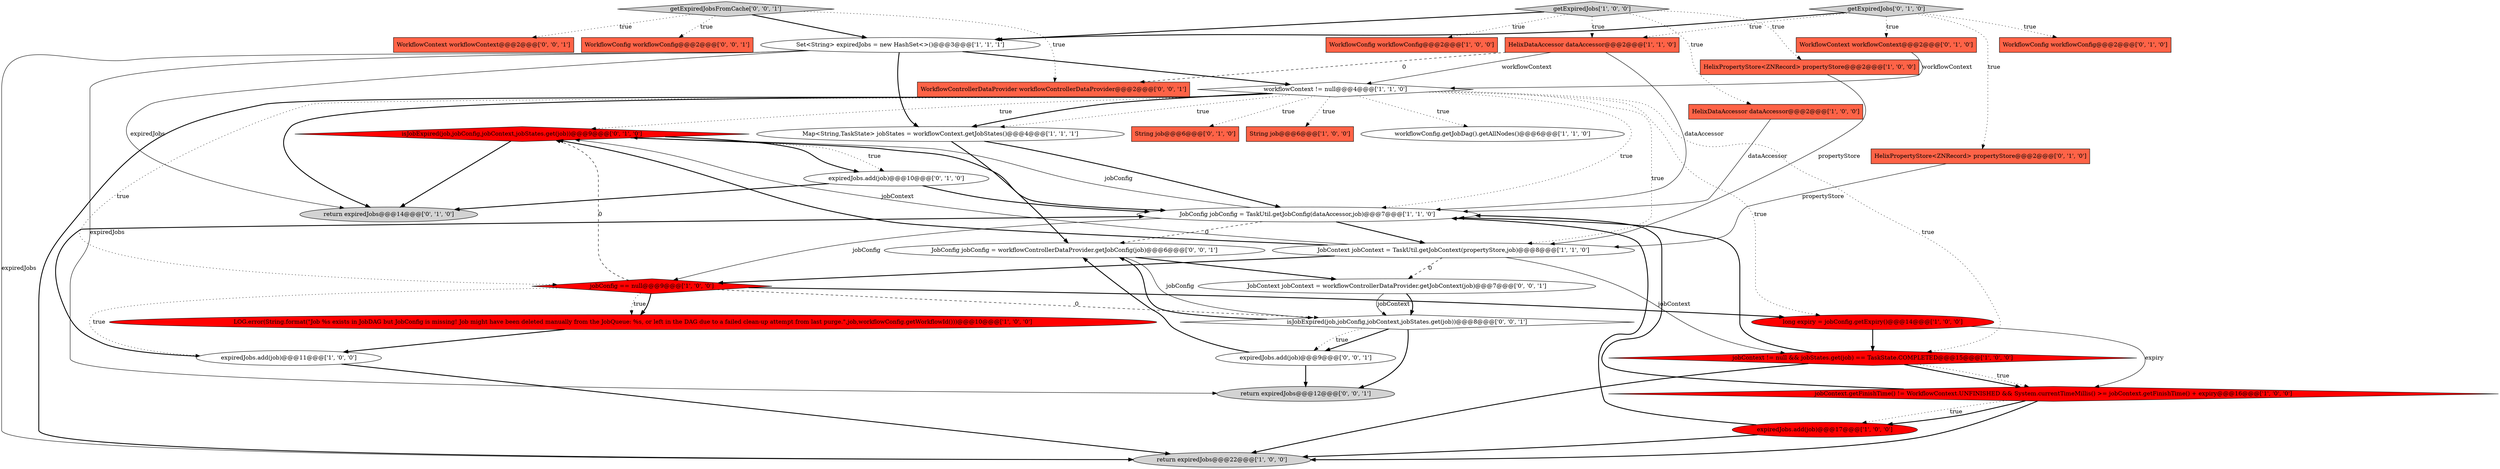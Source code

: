 digraph {
5 [style = filled, label = "workflowConfig.getJobDag().getAllNodes()@@@6@@@['1', '1', '0']", fillcolor = white, shape = ellipse image = "AAA0AAABBB1BBB"];
1 [style = filled, label = "getExpiredJobs['1', '0', '0']", fillcolor = lightgray, shape = diamond image = "AAA0AAABBB1BBB"];
6 [style = filled, label = "HelixPropertyStore<ZNRecord> propertyStore@@@2@@@['1', '0', '0']", fillcolor = tomato, shape = box image = "AAA0AAABBB1BBB"];
35 [style = filled, label = "return expiredJobs@@@12@@@['0', '0', '1']", fillcolor = lightgray, shape = ellipse image = "AAA0AAABBB3BBB"];
19 [style = filled, label = "return expiredJobs@@@22@@@['1', '0', '0']", fillcolor = lightgray, shape = ellipse image = "AAA0AAABBB1BBB"];
20 [style = filled, label = "isJobExpired(job,jobConfig,jobContext,jobStates.get(job))@@@9@@@['0', '1', '0']", fillcolor = red, shape = diamond image = "AAA1AAABBB2BBB"];
9 [style = filled, label = "JobConfig jobConfig = TaskUtil.getJobConfig(dataAccessor,job)@@@7@@@['1', '1', '0']", fillcolor = white, shape = ellipse image = "AAA0AAABBB1BBB"];
2 [style = filled, label = "HelixDataAccessor dataAccessor@@@2@@@['1', '0', '0']", fillcolor = tomato, shape = box image = "AAA0AAABBB1BBB"];
3 [style = filled, label = "expiredJobs.add(job)@@@17@@@['1', '0', '0']", fillcolor = red, shape = ellipse image = "AAA1AAABBB1BBB"];
14 [style = filled, label = "jobContext != null && jobStates.get(job) == TaskState.COMPLETED@@@15@@@['1', '0', '0']", fillcolor = red, shape = diamond image = "AAA1AAABBB1BBB"];
17 [style = filled, label = "Set<String> expiredJobs = new HashSet<>()@@@3@@@['1', '1', '1']", fillcolor = white, shape = ellipse image = "AAA0AAABBB1BBB"];
11 [style = filled, label = "jobConfig == null@@@9@@@['1', '0', '0']", fillcolor = red, shape = diamond image = "AAA1AAABBB1BBB"];
29 [style = filled, label = "WorkflowConfig workflowConfig@@@2@@@['0', '0', '1']", fillcolor = tomato, shape = box image = "AAA0AAABBB3BBB"];
25 [style = filled, label = "return expiredJobs@@@14@@@['0', '1', '0']", fillcolor = lightgray, shape = ellipse image = "AAA0AAABBB2BBB"];
21 [style = filled, label = "HelixPropertyStore<ZNRecord> propertyStore@@@2@@@['0', '1', '0']", fillcolor = tomato, shape = box image = "AAA0AAABBB2BBB"];
13 [style = filled, label = "HelixDataAccessor dataAccessor@@@2@@@['1', '1', '0']", fillcolor = tomato, shape = box image = "AAA0AAABBB1BBB"];
0 [style = filled, label = "Map<String,TaskState> jobStates = workflowContext.getJobStates()@@@4@@@['1', '1', '1']", fillcolor = white, shape = ellipse image = "AAA0AAABBB1BBB"];
30 [style = filled, label = "WorkflowContext workflowContext@@@2@@@['0', '0', '1']", fillcolor = tomato, shape = box image = "AAA0AAABBB3BBB"];
18 [style = filled, label = "expiredJobs.add(job)@@@11@@@['1', '0', '0']", fillcolor = white, shape = ellipse image = "AAA0AAABBB1BBB"];
15 [style = filled, label = "jobContext.getFinishTime() != WorkflowContext.UNFINISHED && System.currentTimeMillis() >= jobContext.getFinishTime() + expiry@@@16@@@['1', '0', '0']", fillcolor = red, shape = diamond image = "AAA1AAABBB1BBB"];
8 [style = filled, label = "LOG.error(String.format(\"Job %s exists in JobDAG but JobConfig is missing! Job might have been deleted manually from the JobQueue: %s, or left in the DAG due to a failed clean-up attempt from last purge.\",job,workflowConfig.getWorkflowId()))@@@10@@@['1', '0', '0']", fillcolor = red, shape = ellipse image = "AAA1AAABBB1BBB"];
22 [style = filled, label = "String job@@@6@@@['0', '1', '0']", fillcolor = tomato, shape = box image = "AAA0AAABBB2BBB"];
10 [style = filled, label = "JobContext jobContext = TaskUtil.getJobContext(propertyStore,job)@@@8@@@['1', '1', '0']", fillcolor = white, shape = ellipse image = "AAA0AAABBB1BBB"];
24 [style = filled, label = "expiredJobs.add(job)@@@10@@@['0', '1', '0']", fillcolor = white, shape = ellipse image = "AAA0AAABBB2BBB"];
36 [style = filled, label = "getExpiredJobsFromCache['0', '0', '1']", fillcolor = lightgray, shape = diamond image = "AAA0AAABBB3BBB"];
23 [style = filled, label = "WorkflowConfig workflowConfig@@@2@@@['0', '1', '0']", fillcolor = tomato, shape = box image = "AAA0AAABBB2BBB"];
33 [style = filled, label = "expiredJobs.add(job)@@@9@@@['0', '0', '1']", fillcolor = white, shape = ellipse image = "AAA0AAABBB3BBB"];
4 [style = filled, label = "String job@@@6@@@['1', '0', '0']", fillcolor = tomato, shape = box image = "AAA0AAABBB1BBB"];
16 [style = filled, label = "workflowContext != null@@@4@@@['1', '1', '0']", fillcolor = white, shape = diamond image = "AAA0AAABBB1BBB"];
7 [style = filled, label = "long expiry = jobConfig.getExpiry()@@@14@@@['1', '0', '0']", fillcolor = red, shape = ellipse image = "AAA1AAABBB1BBB"];
32 [style = filled, label = "isJobExpired(job,jobConfig,jobContext,jobStates.get(job))@@@8@@@['0', '0', '1']", fillcolor = white, shape = diamond image = "AAA0AAABBB3BBB"];
12 [style = filled, label = "WorkflowConfig workflowConfig@@@2@@@['1', '0', '0']", fillcolor = tomato, shape = box image = "AAA0AAABBB1BBB"];
31 [style = filled, label = "JobConfig jobConfig = workflowControllerDataProvider.getJobConfig(job)@@@6@@@['0', '0', '1']", fillcolor = white, shape = ellipse image = "AAA0AAABBB3BBB"];
26 [style = filled, label = "getExpiredJobs['0', '1', '0']", fillcolor = lightgray, shape = diamond image = "AAA0AAABBB2BBB"];
27 [style = filled, label = "WorkflowContext workflowContext@@@2@@@['0', '1', '0']", fillcolor = tomato, shape = box image = "AAA0AAABBB2BBB"];
34 [style = filled, label = "WorkflowControllerDataProvider workflowControllerDataProvider@@@2@@@['0', '0', '1']", fillcolor = tomato, shape = box image = "AAA0AAABBB3BBB"];
28 [style = filled, label = "JobContext jobContext = workflowControllerDataProvider.getJobContext(job)@@@7@@@['0', '0', '1']", fillcolor = white, shape = ellipse image = "AAA0AAABBB3BBB"];
11->32 [style = dashed, label="0"];
32->35 [style = bold, label=""];
16->0 [style = bold, label=""];
16->9 [style = dotted, label="true"];
11->20 [style = dashed, label="0"];
20->9 [style = bold, label=""];
2->9 [style = solid, label="dataAccessor"];
9->11 [style = solid, label="jobConfig"];
27->16 [style = solid, label="workflowContext"];
10->28 [style = dashed, label="0"];
16->20 [style = dotted, label="true"];
9->10 [style = bold, label=""];
26->13 [style = dotted, label="true"];
16->10 [style = dotted, label="true"];
7->14 [style = bold, label=""];
1->13 [style = dotted, label="true"];
16->7 [style = dotted, label="true"];
3->19 [style = bold, label=""];
1->12 [style = dotted, label="true"];
17->25 [style = solid, label="expiredJobs"];
16->5 [style = dotted, label="true"];
1->6 [style = dotted, label="true"];
14->9 [style = bold, label=""];
11->8 [style = dotted, label="true"];
36->17 [style = bold, label=""];
13->16 [style = solid, label="workflowContext"];
17->16 [style = bold, label=""];
10->11 [style = bold, label=""];
26->17 [style = bold, label=""];
20->24 [style = dotted, label="true"];
8->18 [style = bold, label=""];
18->19 [style = bold, label=""];
26->23 [style = dotted, label="true"];
16->19 [style = bold, label=""];
16->4 [style = dotted, label="true"];
20->25 [style = bold, label=""];
1->17 [style = bold, label=""];
15->3 [style = dotted, label="true"];
9->31 [style = dashed, label="0"];
15->9 [style = bold, label=""];
13->9 [style = solid, label="dataAccessor"];
16->14 [style = dotted, label="true"];
18->9 [style = bold, label=""];
10->14 [style = solid, label="jobContext"];
11->8 [style = bold, label=""];
14->15 [style = bold, label=""];
36->29 [style = dotted, label="true"];
31->28 [style = bold, label=""];
16->11 [style = dotted, label="true"];
32->31 [style = bold, label=""];
0->31 [style = bold, label=""];
26->27 [style = dotted, label="true"];
14->19 [style = bold, label=""];
15->19 [style = bold, label=""];
15->3 [style = bold, label=""];
17->19 [style = solid, label="expiredJobs"];
32->33 [style = bold, label=""];
32->33 [style = dotted, label="true"];
7->15 [style = solid, label="expiry"];
28->32 [style = bold, label=""];
3->9 [style = bold, label=""];
17->0 [style = bold, label=""];
24->25 [style = bold, label=""];
13->34 [style = dashed, label="0"];
36->30 [style = dotted, label="true"];
24->9 [style = bold, label=""];
0->9 [style = bold, label=""];
10->20 [style = bold, label=""];
9->20 [style = solid, label="jobConfig"];
33->35 [style = bold, label=""];
16->25 [style = bold, label=""];
31->32 [style = solid, label="jobConfig"];
16->22 [style = dotted, label="true"];
11->18 [style = dotted, label="true"];
28->32 [style = solid, label="jobContext"];
14->15 [style = dotted, label="true"];
16->0 [style = dotted, label="true"];
21->10 [style = solid, label="propertyStore"];
26->21 [style = dotted, label="true"];
17->35 [style = solid, label="expiredJobs"];
33->31 [style = bold, label=""];
6->10 [style = solid, label="propertyStore"];
1->2 [style = dotted, label="true"];
20->24 [style = bold, label=""];
36->34 [style = dotted, label="true"];
10->20 [style = solid, label="jobContext"];
11->7 [style = bold, label=""];
}
